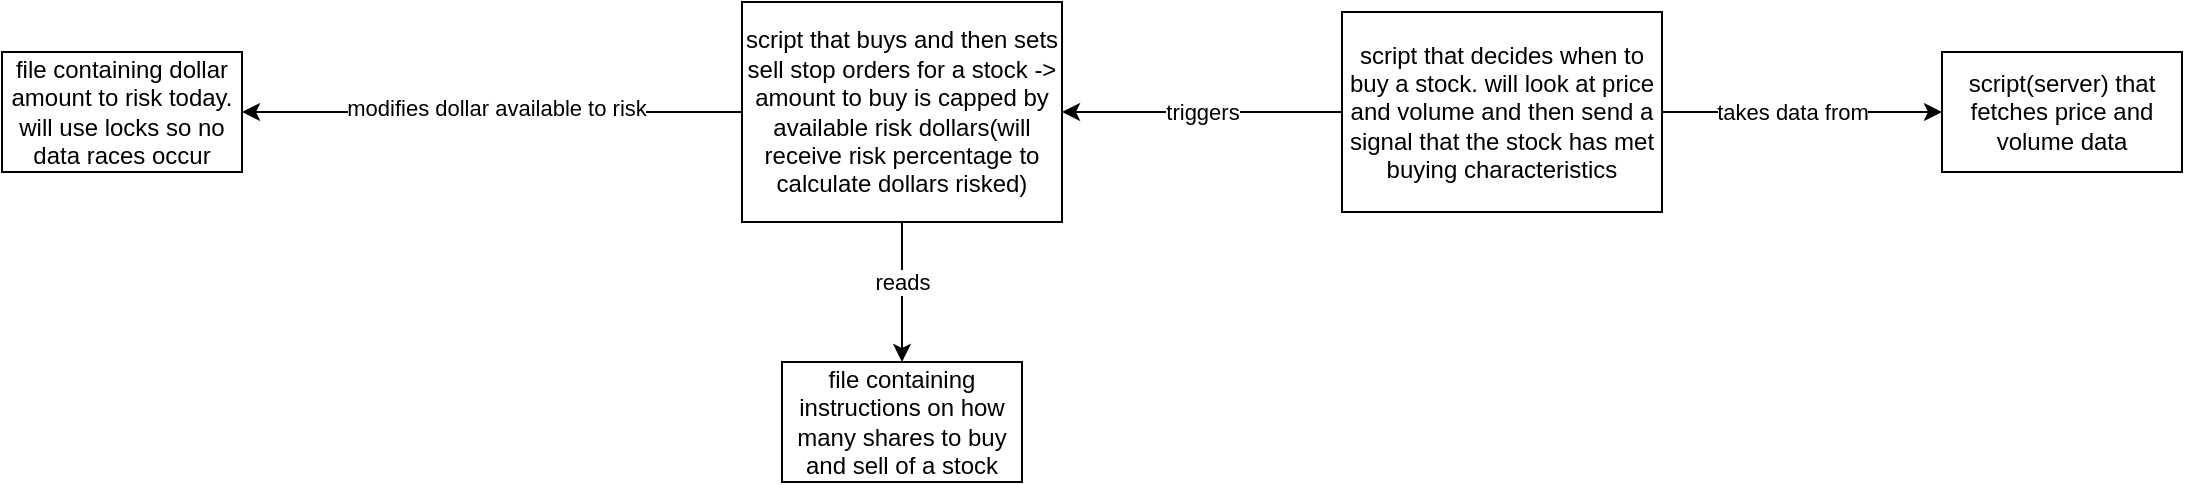 <mxfile version="27.0.9">
  <diagram name="Page-1" id="EUHkSj7bOCbcQ28pp_MN">
    <mxGraphModel dx="2107" dy="790" grid="1" gridSize="10" guides="1" tooltips="1" connect="1" arrows="1" fold="1" page="1" pageScale="1" pageWidth="850" pageHeight="1100" math="0" shadow="0">
      <root>
        <mxCell id="0" />
        <mxCell id="1" parent="0" />
        <mxCell id="TLgvDE2texz-sSEeVdZu-1" value="file containing dollar amount to risk today. will use locks so no data races occur" style="rounded=0;whiteSpace=wrap;html=1;" vertex="1" parent="1">
          <mxGeometry x="-350" y="495" width="120" height="60" as="geometry" />
        </mxCell>
        <mxCell id="TLgvDE2texz-sSEeVdZu-23" style="edgeStyle=orthogonalEdgeStyle;rounded=0;orthogonalLoop=1;jettySize=auto;html=1;exitX=0.5;exitY=1;exitDx=0;exitDy=0;entryX=0.5;entryY=0;entryDx=0;entryDy=0;" edge="1" parent="1" source="TLgvDE2texz-sSEeVdZu-3" target="TLgvDE2texz-sSEeVdZu-22">
          <mxGeometry relative="1" as="geometry" />
        </mxCell>
        <mxCell id="TLgvDE2texz-sSEeVdZu-24" value="reads" style="edgeLabel;html=1;align=center;verticalAlign=middle;resizable=0;points=[];" vertex="1" connectable="0" parent="TLgvDE2texz-sSEeVdZu-23">
          <mxGeometry x="0.171" y="2" relative="1" as="geometry">
            <mxPoint x="-2" y="-11" as="offset" />
          </mxGeometry>
        </mxCell>
        <mxCell id="TLgvDE2texz-sSEeVdZu-3" value="script that buys and then sets sell stop orders for a stock -&amp;gt; amount to buy is capped by available risk dollars(will receive risk percentage to calculate dollars risked)" style="rounded=0;whiteSpace=wrap;html=1;" vertex="1" parent="1">
          <mxGeometry x="20" y="470" width="160" height="110" as="geometry" />
        </mxCell>
        <mxCell id="TLgvDE2texz-sSEeVdZu-7" style="edgeStyle=orthogonalEdgeStyle;rounded=0;orthogonalLoop=1;jettySize=auto;html=1;exitX=0;exitY=0.5;exitDx=0;exitDy=0;entryX=1;entryY=0.5;entryDx=0;entryDy=0;" edge="1" parent="1" source="TLgvDE2texz-sSEeVdZu-5" target="TLgvDE2texz-sSEeVdZu-3">
          <mxGeometry relative="1" as="geometry" />
        </mxCell>
        <mxCell id="TLgvDE2texz-sSEeVdZu-19" value="triggers" style="edgeLabel;html=1;align=center;verticalAlign=middle;resizable=0;points=[];" vertex="1" connectable="0" parent="TLgvDE2texz-sSEeVdZu-7">
          <mxGeometry x="0.271" relative="1" as="geometry">
            <mxPoint x="19" as="offset" />
          </mxGeometry>
        </mxCell>
        <mxCell id="TLgvDE2texz-sSEeVdZu-26" style="edgeStyle=orthogonalEdgeStyle;rounded=0;orthogonalLoop=1;jettySize=auto;html=1;exitX=1;exitY=0.5;exitDx=0;exitDy=0;entryX=0;entryY=0.5;entryDx=0;entryDy=0;" edge="1" parent="1" source="TLgvDE2texz-sSEeVdZu-5" target="TLgvDE2texz-sSEeVdZu-25">
          <mxGeometry relative="1" as="geometry" />
        </mxCell>
        <mxCell id="TLgvDE2texz-sSEeVdZu-27" value="takes data from" style="edgeLabel;html=1;align=center;verticalAlign=middle;resizable=0;points=[];" vertex="1" connectable="0" parent="TLgvDE2texz-sSEeVdZu-26">
          <mxGeometry x="-0.074" y="-4" relative="1" as="geometry">
            <mxPoint y="-4" as="offset" />
          </mxGeometry>
        </mxCell>
        <mxCell id="TLgvDE2texz-sSEeVdZu-5" value="script that decides when to buy a stock. will look at price and volume and then send a signal that the stock has met buying characteristics" style="whiteSpace=wrap;html=1;" vertex="1" parent="1">
          <mxGeometry x="320" y="475" width="160" height="100" as="geometry" />
        </mxCell>
        <mxCell id="TLgvDE2texz-sSEeVdZu-20" style="edgeStyle=orthogonalEdgeStyle;rounded=0;orthogonalLoop=1;jettySize=auto;html=1;exitX=0;exitY=0.5;exitDx=0;exitDy=0;entryX=1;entryY=0.5;entryDx=0;entryDy=0;" edge="1" parent="1" source="TLgvDE2texz-sSEeVdZu-3" target="TLgvDE2texz-sSEeVdZu-1">
          <mxGeometry relative="1" as="geometry">
            <mxPoint x="-90" y="410" as="sourcePoint" />
            <mxPoint x="-220" y="515" as="targetPoint" />
          </mxGeometry>
        </mxCell>
        <mxCell id="TLgvDE2texz-sSEeVdZu-21" value="modifies dollar available to risk" style="edgeLabel;html=1;align=center;verticalAlign=middle;resizable=0;points=[];" vertex="1" connectable="0" parent="TLgvDE2texz-sSEeVdZu-20">
          <mxGeometry x="-0.011" y="-2" relative="1" as="geometry">
            <mxPoint as="offset" />
          </mxGeometry>
        </mxCell>
        <mxCell id="TLgvDE2texz-sSEeVdZu-22" value="file containing instructions on how many shares to buy and sell of a stock" style="whiteSpace=wrap;html=1;" vertex="1" parent="1">
          <mxGeometry x="40" y="650" width="120" height="60" as="geometry" />
        </mxCell>
        <mxCell id="TLgvDE2texz-sSEeVdZu-25" value="script(server) that fetches price and volume data" style="whiteSpace=wrap;html=1;" vertex="1" parent="1">
          <mxGeometry x="620" y="495" width="120" height="60" as="geometry" />
        </mxCell>
      </root>
    </mxGraphModel>
  </diagram>
</mxfile>
